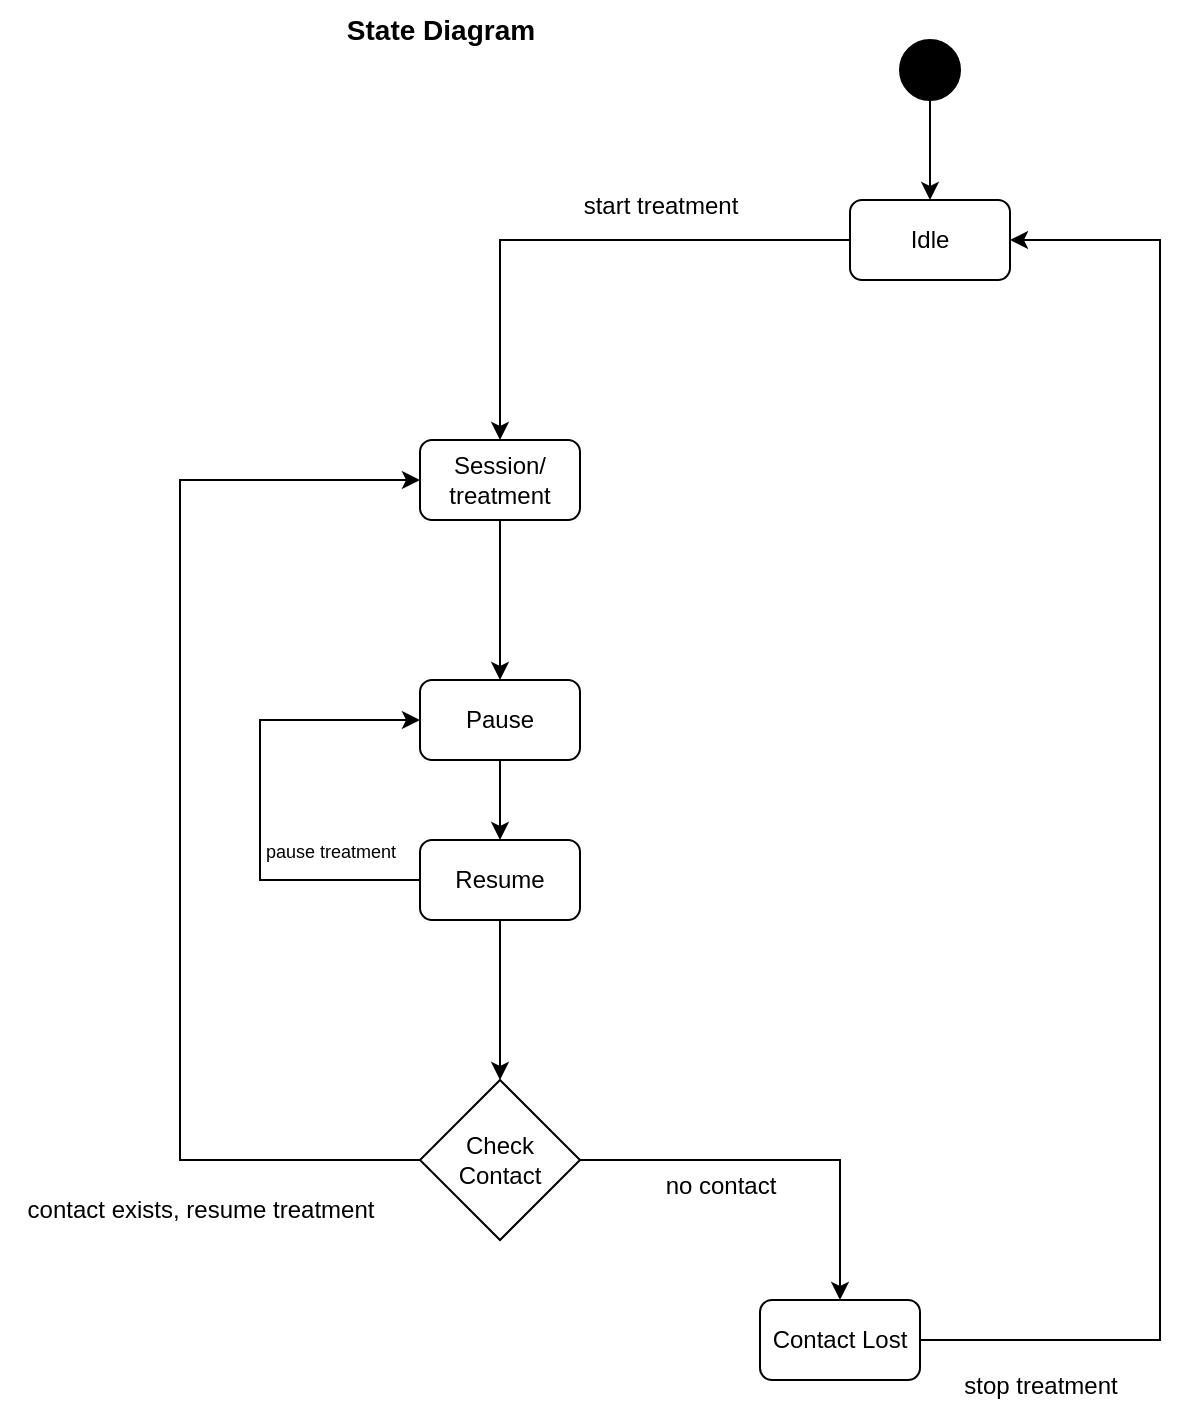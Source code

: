 <mxfile version="23.0.2" type="device" pages="2">
  <diagram name="stateDiagram#1" id="piOosJePttCMSbfONAx7">
    <mxGraphModel dx="834" dy="1684" grid="1" gridSize="10" guides="1" tooltips="1" connect="1" arrows="1" fold="1" page="1" pageScale="1" pageWidth="850" pageHeight="1100" math="0" shadow="0">
      <root>
        <mxCell id="0" />
        <mxCell id="1" parent="0" />
        <mxCell id="Rju-3n1qhBMeMpd1IRmQ-2" style="edgeStyle=orthogonalEdgeStyle;rounded=0;orthogonalLoop=1;jettySize=auto;html=1;entryX=0.5;entryY=0;entryDx=0;entryDy=0;" parent="1" source="Rju-3n1qhBMeMpd1IRmQ-1" target="Rju-3n1qhBMeMpd1IRmQ-3" edge="1">
          <mxGeometry relative="1" as="geometry">
            <mxPoint x="530" y="230" as="targetPoint" />
          </mxGeometry>
        </mxCell>
        <mxCell id="Rju-3n1qhBMeMpd1IRmQ-1" value="" style="ellipse;fillColor=strokeColor;html=1;" parent="1" vertex="1">
          <mxGeometry x="520" y="160" width="30" height="30" as="geometry" />
        </mxCell>
        <mxCell id="Rju-3n1qhBMeMpd1IRmQ-4" style="edgeStyle=orthogonalEdgeStyle;rounded=0;orthogonalLoop=1;jettySize=auto;html=1;entryX=0.5;entryY=0;entryDx=0;entryDy=0;" parent="1" source="Rju-3n1qhBMeMpd1IRmQ-3" target="Rju-3n1qhBMeMpd1IRmQ-5" edge="1">
          <mxGeometry relative="1" as="geometry">
            <mxPoint x="320" y="340" as="targetPoint" />
          </mxGeometry>
        </mxCell>
        <mxCell id="Rju-3n1qhBMeMpd1IRmQ-3" value="Idle" style="rounded=1;whiteSpace=wrap;html=1;" parent="1" vertex="1">
          <mxGeometry x="495" y="240" width="80" height="40" as="geometry" />
        </mxCell>
        <mxCell id="Rju-3n1qhBMeMpd1IRmQ-31" style="edgeStyle=orthogonalEdgeStyle;rounded=0;orthogonalLoop=1;jettySize=auto;html=1;entryX=0.5;entryY=0;entryDx=0;entryDy=0;" parent="1" source="Rju-3n1qhBMeMpd1IRmQ-5" target="Rju-3n1qhBMeMpd1IRmQ-6" edge="1">
          <mxGeometry relative="1" as="geometry" />
        </mxCell>
        <mxCell id="Rju-3n1qhBMeMpd1IRmQ-5" value="Session/&lt;br&gt;treatment" style="rounded=1;whiteSpace=wrap;html=1;" parent="1" vertex="1">
          <mxGeometry x="280" y="360" width="80" height="40" as="geometry" />
        </mxCell>
        <mxCell id="Rju-3n1qhBMeMpd1IRmQ-9" style="edgeStyle=orthogonalEdgeStyle;rounded=0;orthogonalLoop=1;jettySize=auto;html=1;entryX=0.5;entryY=0;entryDx=0;entryDy=0;" parent="1" source="Rju-3n1qhBMeMpd1IRmQ-6" target="Rju-3n1qhBMeMpd1IRmQ-7" edge="1">
          <mxGeometry relative="1" as="geometry" />
        </mxCell>
        <mxCell id="Rju-3n1qhBMeMpd1IRmQ-6" value="Pause" style="rounded=1;whiteSpace=wrap;html=1;" parent="1" vertex="1">
          <mxGeometry x="280" y="480" width="80" height="40" as="geometry" />
        </mxCell>
        <mxCell id="Rju-3n1qhBMeMpd1IRmQ-10" style="edgeStyle=orthogonalEdgeStyle;rounded=0;orthogonalLoop=1;jettySize=auto;html=1;entryX=0;entryY=0.5;entryDx=0;entryDy=0;" parent="1" source="Rju-3n1qhBMeMpd1IRmQ-7" target="Rju-3n1qhBMeMpd1IRmQ-6" edge="1">
          <mxGeometry relative="1" as="geometry">
            <Array as="points">
              <mxPoint x="200" y="580" />
              <mxPoint x="200" y="500" />
            </Array>
          </mxGeometry>
        </mxCell>
        <mxCell id="Rju-3n1qhBMeMpd1IRmQ-32" style="edgeStyle=orthogonalEdgeStyle;rounded=0;orthogonalLoop=1;jettySize=auto;html=1;entryX=0.5;entryY=0;entryDx=0;entryDy=0;" parent="1" source="Rju-3n1qhBMeMpd1IRmQ-7" target="Rju-3n1qhBMeMpd1IRmQ-22" edge="1">
          <mxGeometry relative="1" as="geometry" />
        </mxCell>
        <mxCell id="Rju-3n1qhBMeMpd1IRmQ-7" value="Resume" style="rounded=1;whiteSpace=wrap;html=1;" parent="1" vertex="1">
          <mxGeometry x="280" y="560" width="80" height="40" as="geometry" />
        </mxCell>
        <mxCell id="Rju-3n1qhBMeMpd1IRmQ-11" value="&lt;font style=&quot;font-size: 9px;&quot;&gt;pause treatment&lt;/font&gt;" style="text;html=1;align=center;verticalAlign=middle;resizable=0;points=[];autosize=1;strokeColor=none;fillColor=none;" parent="1" vertex="1">
          <mxGeometry x="190" y="550" width="90" height="30" as="geometry" />
        </mxCell>
        <mxCell id="Rju-3n1qhBMeMpd1IRmQ-26" style="edgeStyle=orthogonalEdgeStyle;rounded=0;orthogonalLoop=1;jettySize=auto;html=1;entryX=0;entryY=0.5;entryDx=0;entryDy=0;" parent="1" source="Rju-3n1qhBMeMpd1IRmQ-22" target="Rju-3n1qhBMeMpd1IRmQ-5" edge="1">
          <mxGeometry relative="1" as="geometry">
            <mxPoint x="170" y="790" as="targetPoint" />
            <Array as="points">
              <mxPoint x="160" y="720" />
              <mxPoint x="160" y="380" />
            </Array>
          </mxGeometry>
        </mxCell>
        <mxCell id="Rju-3n1qhBMeMpd1IRmQ-27" style="edgeStyle=orthogonalEdgeStyle;rounded=0;orthogonalLoop=1;jettySize=auto;html=1;entryX=0.5;entryY=0;entryDx=0;entryDy=0;" parent="1" source="Rju-3n1qhBMeMpd1IRmQ-22" target="Rju-3n1qhBMeMpd1IRmQ-24" edge="1">
          <mxGeometry relative="1" as="geometry" />
        </mxCell>
        <mxCell id="Rju-3n1qhBMeMpd1IRmQ-22" value="Check Contact" style="rhombus;whiteSpace=wrap;html=1;" parent="1" vertex="1">
          <mxGeometry x="280" y="680" width="80" height="80" as="geometry" />
        </mxCell>
        <mxCell id="Rju-3n1qhBMeMpd1IRmQ-29" style="edgeStyle=orthogonalEdgeStyle;rounded=0;orthogonalLoop=1;jettySize=auto;html=1;entryX=1;entryY=0.5;entryDx=0;entryDy=0;" parent="1" source="Rju-3n1qhBMeMpd1IRmQ-24" target="Rju-3n1qhBMeMpd1IRmQ-3" edge="1">
          <mxGeometry relative="1" as="geometry">
            <mxPoint x="585" y="410" as="targetPoint" />
            <Array as="points">
              <mxPoint x="650" y="810" />
              <mxPoint x="650" y="260" />
            </Array>
          </mxGeometry>
        </mxCell>
        <mxCell id="Rju-3n1qhBMeMpd1IRmQ-24" value="Contact Lost" style="rounded=1;whiteSpace=wrap;html=1;" parent="1" vertex="1">
          <mxGeometry x="450" y="790" width="80" height="40" as="geometry" />
        </mxCell>
        <mxCell id="Rju-3n1qhBMeMpd1IRmQ-28" value="no contact" style="text;html=1;align=center;verticalAlign=middle;resizable=0;points=[];autosize=1;strokeColor=none;fillColor=none;" parent="1" vertex="1">
          <mxGeometry x="390" y="718" width="80" height="30" as="geometry" />
        </mxCell>
        <mxCell id="Rju-3n1qhBMeMpd1IRmQ-33" value="&lt;font style=&quot;font-size: 14px;&quot;&gt;&lt;b&gt;State Diagram&lt;/b&gt;&lt;/font&gt;" style="text;html=1;align=center;verticalAlign=middle;resizable=0;points=[];autosize=1;strokeColor=none;fillColor=none;" parent="1" vertex="1">
          <mxGeometry x="230" y="140" width="120" height="30" as="geometry" />
        </mxCell>
        <mxCell id="aImY5i4fq5W6arnBGKCQ-1" value="start treatment" style="text;html=1;align=center;verticalAlign=middle;resizable=0;points=[];autosize=1;strokeColor=none;fillColor=none;" vertex="1" parent="1">
          <mxGeometry x="350" y="228" width="100" height="30" as="geometry" />
        </mxCell>
        <mxCell id="aImY5i4fq5W6arnBGKCQ-2" value="stop treatment" style="text;html=1;align=center;verticalAlign=middle;resizable=0;points=[];autosize=1;strokeColor=none;fillColor=none;" vertex="1" parent="1">
          <mxGeometry x="540" y="818" width="100" height="30" as="geometry" />
        </mxCell>
        <mxCell id="aImY5i4fq5W6arnBGKCQ-3" value="contact exists, resume treatment" style="text;html=1;align=center;verticalAlign=middle;resizable=0;points=[];autosize=1;strokeColor=none;fillColor=none;" vertex="1" parent="1">
          <mxGeometry x="70" y="730" width="200" height="30" as="geometry" />
        </mxCell>
      </root>
    </mxGraphModel>
  </diagram>
  <diagram id="yeStwljQqQfFgqPJsR40" name="baselineState">
    <mxGraphModel dx="834" dy="1684" grid="1" gridSize="10" guides="1" tooltips="1" connect="1" arrows="1" fold="1" page="1" pageScale="1" pageWidth="850" pageHeight="1100" math="0" shadow="0">
      <root>
        <mxCell id="0" />
        <mxCell id="1" parent="0" />
        <mxCell id="MpktSm7qGQqvrv6JBR7G-1" style="edgeStyle=orthogonalEdgeStyle;rounded=0;orthogonalLoop=1;jettySize=auto;html=1;entryX=0.5;entryY=0;entryDx=0;entryDy=0;" edge="1" parent="1" source="MpktSm7qGQqvrv6JBR7G-2" target="MpktSm7qGQqvrv6JBR7G-4">
          <mxGeometry relative="1" as="geometry">
            <mxPoint x="530" y="230" as="targetPoint" />
          </mxGeometry>
        </mxCell>
        <mxCell id="MpktSm7qGQqvrv6JBR7G-2" value="" style="ellipse;fillColor=strokeColor;html=1;" vertex="1" parent="1">
          <mxGeometry x="520" y="160" width="30" height="30" as="geometry" />
        </mxCell>
        <mxCell id="MpktSm7qGQqvrv6JBR7G-3" style="edgeStyle=orthogonalEdgeStyle;rounded=0;orthogonalLoop=1;jettySize=auto;html=1;entryX=0.5;entryY=0;entryDx=0;entryDy=0;" edge="1" parent="1" source="MpktSm7qGQqvrv6JBR7G-4" target="MpktSm7qGQqvrv6JBR7G-6">
          <mxGeometry relative="1" as="geometry">
            <mxPoint x="320" y="340" as="targetPoint" />
          </mxGeometry>
        </mxCell>
        <mxCell id="MpktSm7qGQqvrv6JBR7G-4" value="Idle" style="rounded=1;whiteSpace=wrap;html=1;" vertex="1" parent="1">
          <mxGeometry x="495" y="240" width="80" height="40" as="geometry" />
        </mxCell>
        <mxCell id="MpktSm7qGQqvrv6JBR7G-5" style="edgeStyle=orthogonalEdgeStyle;rounded=0;orthogonalLoop=1;jettySize=auto;html=1;entryX=0.5;entryY=0;entryDx=0;entryDy=0;" edge="1" parent="1" source="MpktSm7qGQqvrv6JBR7G-6" target="MpktSm7qGQqvrv6JBR7G-8">
          <mxGeometry relative="1" as="geometry" />
        </mxCell>
        <mxCell id="MpktSm7qGQqvrv6JBR7G-6" value="Session/&lt;br&gt;treatment" style="rounded=1;whiteSpace=wrap;html=1;" vertex="1" parent="1">
          <mxGeometry x="280" y="360" width="80" height="40" as="geometry" />
        </mxCell>
        <mxCell id="MpktSm7qGQqvrv6JBR7G-7" style="edgeStyle=orthogonalEdgeStyle;rounded=0;orthogonalLoop=1;jettySize=auto;html=1;entryX=0.5;entryY=0;entryDx=0;entryDy=0;" edge="1" parent="1" source="MpktSm7qGQqvrv6JBR7G-8" target="MpktSm7qGQqvrv6JBR7G-11">
          <mxGeometry relative="1" as="geometry" />
        </mxCell>
        <mxCell id="MpktSm7qGQqvrv6JBR7G-8" value="Pause" style="rounded=1;whiteSpace=wrap;html=1;" vertex="1" parent="1">
          <mxGeometry x="280" y="480" width="80" height="40" as="geometry" />
        </mxCell>
        <mxCell id="MpktSm7qGQqvrv6JBR7G-9" style="edgeStyle=orthogonalEdgeStyle;rounded=0;orthogonalLoop=1;jettySize=auto;html=1;entryX=0;entryY=0.5;entryDx=0;entryDy=0;" edge="1" parent="1" source="MpktSm7qGQqvrv6JBR7G-11" target="MpktSm7qGQqvrv6JBR7G-8">
          <mxGeometry relative="1" as="geometry">
            <Array as="points">
              <mxPoint x="200" y="580" />
              <mxPoint x="200" y="500" />
            </Array>
          </mxGeometry>
        </mxCell>
        <mxCell id="MpktSm7qGQqvrv6JBR7G-10" style="edgeStyle=orthogonalEdgeStyle;rounded=0;orthogonalLoop=1;jettySize=auto;html=1;entryX=0.5;entryY=0;entryDx=0;entryDy=0;" edge="1" parent="1" source="MpktSm7qGQqvrv6JBR7G-11" target="MpktSm7qGQqvrv6JBR7G-15">
          <mxGeometry relative="1" as="geometry" />
        </mxCell>
        <mxCell id="MpktSm7qGQqvrv6JBR7G-11" value="Resume" style="rounded=1;whiteSpace=wrap;html=1;" vertex="1" parent="1">
          <mxGeometry x="280" y="560" width="80" height="40" as="geometry" />
        </mxCell>
        <mxCell id="MpktSm7qGQqvrv6JBR7G-12" value="pause again" style="text;html=1;align=center;verticalAlign=middle;resizable=0;points=[];autosize=1;strokeColor=none;fillColor=none;" vertex="1" parent="1">
          <mxGeometry x="190" y="550" width="90" height="30" as="geometry" />
        </mxCell>
        <mxCell id="MpktSm7qGQqvrv6JBR7G-13" style="edgeStyle=orthogonalEdgeStyle;rounded=0;orthogonalLoop=1;jettySize=auto;html=1;entryX=0;entryY=0.5;entryDx=0;entryDy=0;" edge="1" parent="1" source="MpktSm7qGQqvrv6JBR7G-15" target="MpktSm7qGQqvrv6JBR7G-6">
          <mxGeometry relative="1" as="geometry">
            <mxPoint x="170" y="790" as="targetPoint" />
            <Array as="points">
              <mxPoint x="160" y="720" />
              <mxPoint x="160" y="380" />
            </Array>
          </mxGeometry>
        </mxCell>
        <mxCell id="MpktSm7qGQqvrv6JBR7G-14" style="edgeStyle=orthogonalEdgeStyle;rounded=0;orthogonalLoop=1;jettySize=auto;html=1;entryX=0.5;entryY=0;entryDx=0;entryDy=0;" edge="1" parent="1" source="MpktSm7qGQqvrv6JBR7G-15" target="MpktSm7qGQqvrv6JBR7G-17">
          <mxGeometry relative="1" as="geometry" />
        </mxCell>
        <mxCell id="MpktSm7qGQqvrv6JBR7G-15" value="Check Contact" style="rhombus;whiteSpace=wrap;html=1;" vertex="1" parent="1">
          <mxGeometry x="280" y="680" width="80" height="80" as="geometry" />
        </mxCell>
        <mxCell id="MpktSm7qGQqvrv6JBR7G-16" style="edgeStyle=orthogonalEdgeStyle;rounded=0;orthogonalLoop=1;jettySize=auto;html=1;entryX=1;entryY=0.5;entryDx=0;entryDy=0;" edge="1" parent="1" source="MpktSm7qGQqvrv6JBR7G-17" target="MpktSm7qGQqvrv6JBR7G-4">
          <mxGeometry relative="1" as="geometry">
            <mxPoint x="585" y="410" as="targetPoint" />
            <Array as="points">
              <mxPoint x="650" y="810" />
              <mxPoint x="650" y="260" />
            </Array>
          </mxGeometry>
        </mxCell>
        <mxCell id="MpktSm7qGQqvrv6JBR7G-17" value="Contact Lost" style="rounded=1;whiteSpace=wrap;html=1;" vertex="1" parent="1">
          <mxGeometry x="450" y="790" width="80" height="40" as="geometry" />
        </mxCell>
        <mxCell id="MpktSm7qGQqvrv6JBR7G-18" value="no contact" style="text;html=1;align=center;verticalAlign=middle;resizable=0;points=[];autosize=1;strokeColor=none;fillColor=none;" vertex="1" parent="1">
          <mxGeometry x="390" y="718" width="80" height="30" as="geometry" />
        </mxCell>
        <mxCell id="MpktSm7qGQqvrv6JBR7G-19" value="State Diagram" style="text;html=1;align=center;verticalAlign=middle;resizable=0;points=[];autosize=1;strokeColor=none;fillColor=none;" vertex="1" parent="1">
          <mxGeometry x="270" y="140" width="100" height="30" as="geometry" />
        </mxCell>
      </root>
    </mxGraphModel>
  </diagram>
</mxfile>
